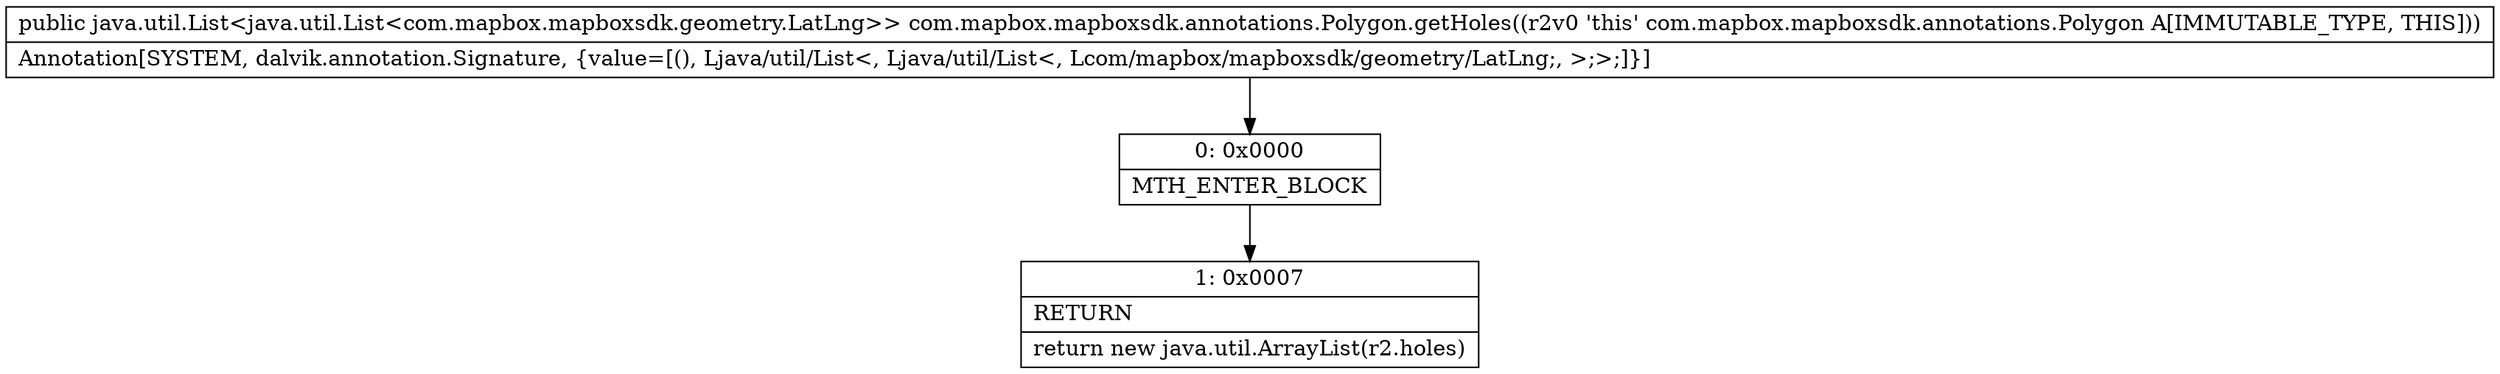 digraph "CFG forcom.mapbox.mapboxsdk.annotations.Polygon.getHoles()Ljava\/util\/List;" {
Node_0 [shape=record,label="{0\:\ 0x0000|MTH_ENTER_BLOCK\l}"];
Node_1 [shape=record,label="{1\:\ 0x0007|RETURN\l|return new java.util.ArrayList(r2.holes)\l}"];
MethodNode[shape=record,label="{public java.util.List\<java.util.List\<com.mapbox.mapboxsdk.geometry.LatLng\>\> com.mapbox.mapboxsdk.annotations.Polygon.getHoles((r2v0 'this' com.mapbox.mapboxsdk.annotations.Polygon A[IMMUTABLE_TYPE, THIS]))  | Annotation[SYSTEM, dalvik.annotation.Signature, \{value=[(), Ljava\/util\/List\<, Ljava\/util\/List\<, Lcom\/mapbox\/mapboxsdk\/geometry\/LatLng;, \>;\>;]\}]\l}"];
MethodNode -> Node_0;
Node_0 -> Node_1;
}

